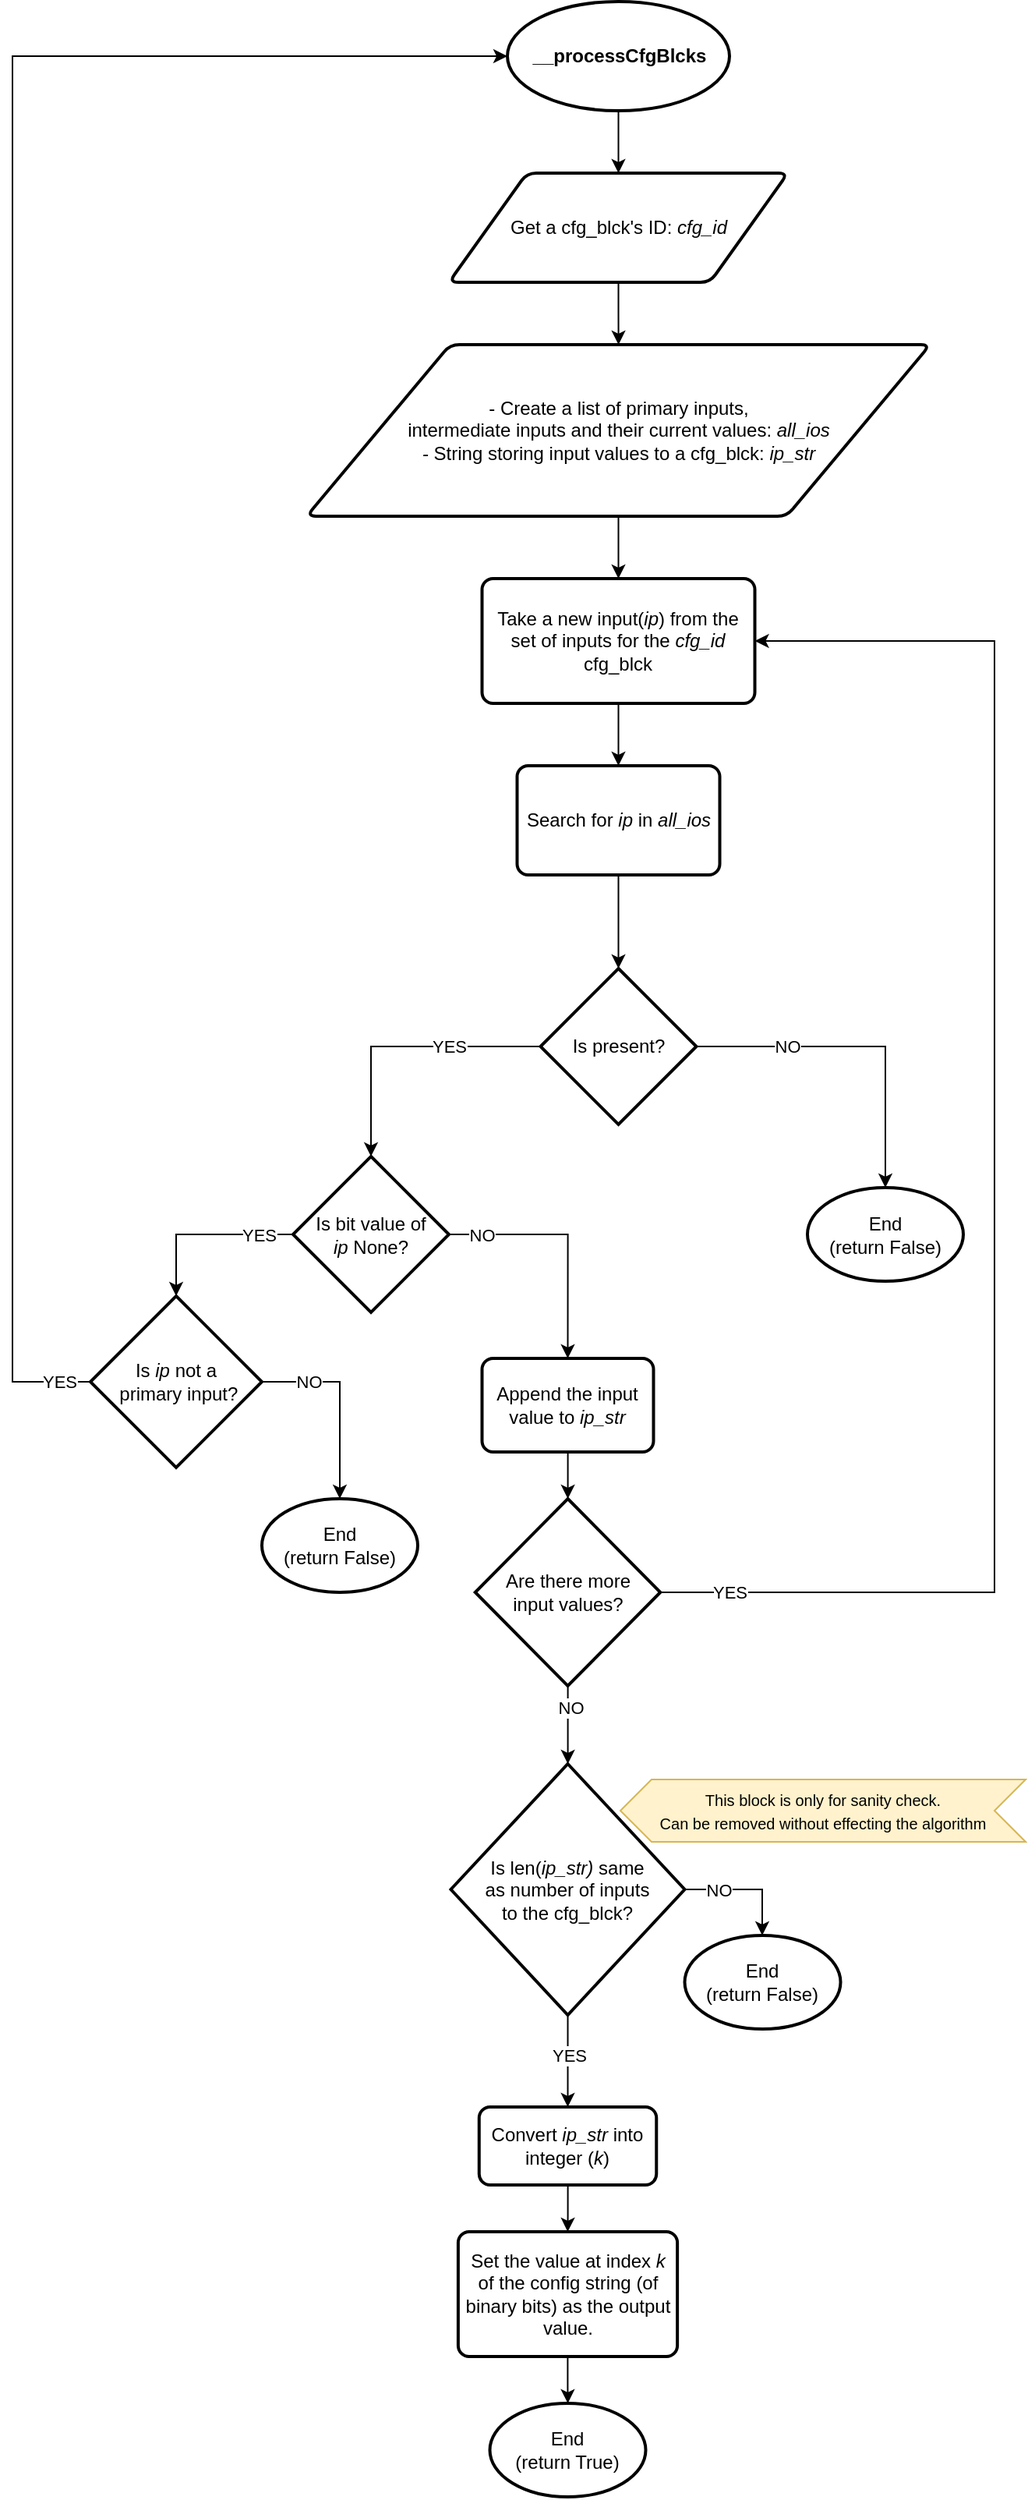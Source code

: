 <mxfile version="14.3.2" type="device"><diagram id="PqffA4sHs39sy18zd0r5" name="Page-1"><mxGraphModel dx="1134" dy="1898" grid="1" gridSize="10" guides="1" tooltips="1" connect="1" arrows="1" fold="1" page="1" pageScale="1" pageWidth="1654" pageHeight="1169" math="0" shadow="0"><root><mxCell id="0"/><mxCell id="1" parent="0"/><mxCell id="EL5KBVJsYDFG2hEvHR7j-25" value="" style="edgeStyle=orthogonalEdgeStyle;rounded=0;orthogonalLoop=1;jettySize=auto;html=1;" edge="1" parent="1" source="EL5KBVJsYDFG2hEvHR7j-1" target="EL5KBVJsYDFG2hEvHR7j-21"><mxGeometry relative="1" as="geometry"/></mxCell><mxCell id="EL5KBVJsYDFG2hEvHR7j-1" value="&lt;b&gt;__processCfgBlcks&lt;/b&gt;" style="strokeWidth=2;html=1;shape=mxgraph.flowchart.start_1;whiteSpace=wrap;" vertex="1" parent="1"><mxGeometry x="447.5" y="-100" width="142.5" height="70" as="geometry"/></mxCell><mxCell id="EL5KBVJsYDFG2hEvHR7j-28" value="" style="edgeStyle=orthogonalEdgeStyle;rounded=0;orthogonalLoop=1;jettySize=auto;html=1;" edge="1" parent="1" source="EL5KBVJsYDFG2hEvHR7j-3" target="EL5KBVJsYDFG2hEvHR7j-6"><mxGeometry relative="1" as="geometry"/></mxCell><mxCell id="EL5KBVJsYDFG2hEvHR7j-3" value="Take a new input(&lt;i&gt;ip&lt;/i&gt;) from the set of inputs for the &lt;i&gt;cfg_id &lt;/i&gt;cfg_blck" style="rounded=1;whiteSpace=wrap;html=1;absoluteArcSize=1;arcSize=14;strokeWidth=2;" vertex="1" parent="1"><mxGeometry x="431.25" y="270" width="175" height="80" as="geometry"/></mxCell><mxCell id="EL5KBVJsYDFG2hEvHR7j-29" value="" style="edgeStyle=orthogonalEdgeStyle;rounded=0;orthogonalLoop=1;jettySize=auto;html=1;" edge="1" parent="1" source="EL5KBVJsYDFG2hEvHR7j-6" target="EL5KBVJsYDFG2hEvHR7j-7"><mxGeometry relative="1" as="geometry"/></mxCell><mxCell id="EL5KBVJsYDFG2hEvHR7j-6" value="Search for &lt;i&gt;ip&lt;/i&gt;&amp;nbsp;in &lt;i&gt;all_ios&lt;/i&gt;" style="rounded=1;whiteSpace=wrap;html=1;absoluteArcSize=1;arcSize=14;strokeWidth=2;" vertex="1" parent="1"><mxGeometry x="453.75" y="390" width="130" height="70" as="geometry"/></mxCell><mxCell id="EL5KBVJsYDFG2hEvHR7j-12" style="edgeStyle=orthogonalEdgeStyle;rounded=0;orthogonalLoop=1;jettySize=auto;html=1;entryX=0.5;entryY=0;entryDx=0;entryDy=0;entryPerimeter=0;" edge="1" parent="1" source="EL5KBVJsYDFG2hEvHR7j-7" target="EL5KBVJsYDFG2hEvHR7j-31"><mxGeometry relative="1" as="geometry"/></mxCell><mxCell id="EL5KBVJsYDFG2hEvHR7j-13" value="YES" style="edgeLabel;html=1;align=center;verticalAlign=middle;resizable=0;points=[];" vertex="1" connectable="0" parent="EL5KBVJsYDFG2hEvHR7j-12"><mxGeometry x="-0.317" y="-2" relative="1" as="geometry"><mxPoint x="2.43" y="2" as="offset"/></mxGeometry></mxCell><mxCell id="EL5KBVJsYDFG2hEvHR7j-17" style="edgeStyle=orthogonalEdgeStyle;rounded=0;orthogonalLoop=1;jettySize=auto;html=1;entryX=0.5;entryY=0;entryDx=0;entryDy=0;entryPerimeter=0;" edge="1" parent="1" source="EL5KBVJsYDFG2hEvHR7j-7" target="EL5KBVJsYDFG2hEvHR7j-42"><mxGeometry relative="1" as="geometry"><mxPoint x="750" y="560" as="targetPoint"/></mxGeometry></mxCell><mxCell id="EL5KBVJsYDFG2hEvHR7j-18" value="NO" style="edgeLabel;html=1;align=center;verticalAlign=middle;resizable=0;points=[];" vertex="1" connectable="0" parent="EL5KBVJsYDFG2hEvHR7j-17"><mxGeometry x="-0.349" y="-1" relative="1" as="geometry"><mxPoint x="-10.66" y="-1" as="offset"/></mxGeometry></mxCell><mxCell id="EL5KBVJsYDFG2hEvHR7j-7" value="Is present?" style="strokeWidth=2;html=1;shape=mxgraph.flowchart.decision;whiteSpace=wrap;" vertex="1" parent="1"><mxGeometry x="468.75" y="520" width="100" height="100" as="geometry"/></mxCell><mxCell id="EL5KBVJsYDFG2hEvHR7j-27" value="" style="edgeStyle=orthogonalEdgeStyle;rounded=0;orthogonalLoop=1;jettySize=auto;html=1;" edge="1" parent="1" source="EL5KBVJsYDFG2hEvHR7j-9" target="EL5KBVJsYDFG2hEvHR7j-3"><mxGeometry relative="1" as="geometry"/></mxCell><mxCell id="EL5KBVJsYDFG2hEvHR7j-9" value="&lt;span&gt;- Create a list of primary inputs,&lt;br&gt;intermediate inputs and their current values:&amp;nbsp;&lt;/span&gt;&lt;i&gt;all_ios&lt;br&gt;- &lt;/i&gt;String storing input values to a cfg_blck: &lt;i&gt;ip_str&lt;/i&gt;" style="shape=parallelogram;html=1;strokeWidth=2;perimeter=parallelogramPerimeter;whiteSpace=wrap;rounded=1;arcSize=12;size=0.23;align=center;" vertex="1" parent="1"><mxGeometry x="318.75" y="120" width="400" height="110" as="geometry"/></mxCell><mxCell id="EL5KBVJsYDFG2hEvHR7j-45" value="" style="edgeStyle=orthogonalEdgeStyle;rounded=0;orthogonalLoop=1;jettySize=auto;html=1;" edge="1" parent="1" source="EL5KBVJsYDFG2hEvHR7j-10" target="EL5KBVJsYDFG2hEvHR7j-44"><mxGeometry relative="1" as="geometry"/></mxCell><mxCell id="EL5KBVJsYDFG2hEvHR7j-10" value="Append the input value to &lt;i&gt;ip_str&lt;/i&gt;" style="rounded=1;whiteSpace=wrap;html=1;absoluteArcSize=1;arcSize=14;strokeWidth=2;" vertex="1" parent="1"><mxGeometry x="431.25" y="770" width="110" height="60" as="geometry"/></mxCell><mxCell id="EL5KBVJsYDFG2hEvHR7j-38" style="edgeStyle=orthogonalEdgeStyle;rounded=0;orthogonalLoop=1;jettySize=auto;html=1;entryX=0.5;entryY=0;entryDx=0;entryDy=0;entryPerimeter=0;" edge="1" parent="1" source="EL5KBVJsYDFG2hEvHR7j-14" target="EL5KBVJsYDFG2hEvHR7j-15"><mxGeometry relative="1" as="geometry"><Array as="points"><mxPoint x="340" y="785"/><mxPoint x="340" y="860"/></Array></mxGeometry></mxCell><mxCell id="EL5KBVJsYDFG2hEvHR7j-39" value="NO" style="edgeLabel;html=1;align=center;verticalAlign=middle;resizable=0;points=[];" vertex="1" connectable="0" parent="EL5KBVJsYDFG2hEvHR7j-38"><mxGeometry x="-0.259" y="-1" relative="1" as="geometry"><mxPoint x="-17.13" y="-0.94" as="offset"/></mxGeometry></mxCell><mxCell id="EL5KBVJsYDFG2hEvHR7j-40" style="edgeStyle=orthogonalEdgeStyle;rounded=0;orthogonalLoop=1;jettySize=auto;html=1;entryX=0;entryY=0.5;entryDx=0;entryDy=0;entryPerimeter=0;exitX=0;exitY=0.5;exitDx=0;exitDy=0;exitPerimeter=0;" edge="1" parent="1" source="EL5KBVJsYDFG2hEvHR7j-14" target="EL5KBVJsYDFG2hEvHR7j-1"><mxGeometry relative="1" as="geometry"><Array as="points"><mxPoint x="130" y="785"/><mxPoint x="130" y="-65"/></Array></mxGeometry></mxCell><mxCell id="EL5KBVJsYDFG2hEvHR7j-41" value="YES" style="edgeLabel;html=1;align=center;verticalAlign=middle;resizable=0;points=[];" vertex="1" connectable="0" parent="EL5KBVJsYDFG2hEvHR7j-40"><mxGeometry x="-0.938" y="2" relative="1" as="geometry"><mxPoint x="17.65" y="-1.96" as="offset"/></mxGeometry></mxCell><mxCell id="EL5KBVJsYDFG2hEvHR7j-14" value="Is &lt;i&gt;ip&lt;/i&gt;&amp;nbsp;not a&lt;br&gt;&amp;nbsp;primary input?" style="strokeWidth=2;html=1;shape=mxgraph.flowchart.decision;whiteSpace=wrap;" vertex="1" parent="1"><mxGeometry x="180" y="730" width="110" height="110" as="geometry"/></mxCell><mxCell id="EL5KBVJsYDFG2hEvHR7j-15" value="End&lt;br&gt;(return False)" style="strokeWidth=2;html=1;shape=mxgraph.flowchart.start_1;whiteSpace=wrap;" vertex="1" parent="1"><mxGeometry x="290" y="860" width="100" height="60" as="geometry"/></mxCell><mxCell id="EL5KBVJsYDFG2hEvHR7j-26" value="" style="edgeStyle=orthogonalEdgeStyle;rounded=0;orthogonalLoop=1;jettySize=auto;html=1;" edge="1" parent="1" source="EL5KBVJsYDFG2hEvHR7j-21" target="EL5KBVJsYDFG2hEvHR7j-9"><mxGeometry relative="1" as="geometry"/></mxCell><mxCell id="EL5KBVJsYDFG2hEvHR7j-21" value="Get a cfg_blck's ID: &lt;i&gt;cfg_id&lt;/i&gt;" style="shape=parallelogram;html=1;strokeWidth=2;perimeter=parallelogramPerimeter;whiteSpace=wrap;rounded=1;arcSize=12;size=0.23;" vertex="1" parent="1"><mxGeometry x="410" y="10" width="217.5" height="70" as="geometry"/></mxCell><mxCell id="EL5KBVJsYDFG2hEvHR7j-33" style="edgeStyle=orthogonalEdgeStyle;rounded=0;orthogonalLoop=1;jettySize=auto;html=1;exitX=0;exitY=0.5;exitDx=0;exitDy=0;exitPerimeter=0;entryX=0.5;entryY=0;entryDx=0;entryDy=0;entryPerimeter=0;" edge="1" parent="1" source="EL5KBVJsYDFG2hEvHR7j-31" target="EL5KBVJsYDFG2hEvHR7j-14"><mxGeometry relative="1" as="geometry"><mxPoint x="230" y="740" as="targetPoint"/><Array as="points"><mxPoint x="235" y="690"/></Array></mxGeometry></mxCell><mxCell id="EL5KBVJsYDFG2hEvHR7j-34" value="YES" style="edgeLabel;html=1;align=center;verticalAlign=middle;resizable=0;points=[];" vertex="1" connectable="0" parent="EL5KBVJsYDFG2hEvHR7j-33"><mxGeometry x="-0.301" y="-1" relative="1" as="geometry"><mxPoint x="17.65" y="1.02" as="offset"/></mxGeometry></mxCell><mxCell id="EL5KBVJsYDFG2hEvHR7j-35" style="edgeStyle=orthogonalEdgeStyle;rounded=0;orthogonalLoop=1;jettySize=auto;html=1;entryX=0.5;entryY=0;entryDx=0;entryDy=0;" edge="1" parent="1" source="EL5KBVJsYDFG2hEvHR7j-31" target="EL5KBVJsYDFG2hEvHR7j-10"><mxGeometry relative="1" as="geometry"><mxPoint x="500" y="690" as="targetPoint"/><Array as="points"><mxPoint x="486" y="690"/></Array></mxGeometry></mxCell><mxCell id="EL5KBVJsYDFG2hEvHR7j-36" value="NO" style="edgeLabel;html=1;align=center;verticalAlign=middle;resizable=0;points=[];" vertex="1" connectable="0" parent="EL5KBVJsYDFG2hEvHR7j-35"><mxGeometry x="-0.1" y="-2" relative="1" as="geometry"><mxPoint x="-49.34" y="-1.97" as="offset"/></mxGeometry></mxCell><mxCell id="EL5KBVJsYDFG2hEvHR7j-31" value="Is bit value of &lt;i&gt;ip&lt;/i&gt;&amp;nbsp;None?" style="strokeWidth=2;html=1;shape=mxgraph.flowchart.decision;whiteSpace=wrap;" vertex="1" parent="1"><mxGeometry x="310" y="640.5" width="100" height="100" as="geometry"/></mxCell><mxCell id="EL5KBVJsYDFG2hEvHR7j-42" value="End&lt;br&gt;(return False)" style="strokeWidth=2;html=1;shape=mxgraph.flowchart.start_1;whiteSpace=wrap;" vertex="1" parent="1"><mxGeometry x="640" y="660.5" width="100" height="60" as="geometry"/></mxCell><mxCell id="EL5KBVJsYDFG2hEvHR7j-53" value="" style="edgeStyle=orthogonalEdgeStyle;rounded=0;orthogonalLoop=1;jettySize=auto;html=1;entryX=0.5;entryY=0;entryDx=0;entryDy=0;" edge="1" parent="1" source="EL5KBVJsYDFG2hEvHR7j-43" target="EL5KBVJsYDFG2hEvHR7j-58"><mxGeometry relative="1" as="geometry"><mxPoint x="486.26" y="1270" as="targetPoint"/></mxGeometry></mxCell><mxCell id="EL5KBVJsYDFG2hEvHR7j-54" value="YES" style="edgeLabel;html=1;align=center;verticalAlign=middle;resizable=0;points=[];" vertex="1" connectable="0" parent="EL5KBVJsYDFG2hEvHR7j-53"><mxGeometry x="-0.137" relative="1" as="geometry"><mxPoint as="offset"/></mxGeometry></mxCell><mxCell id="EL5KBVJsYDFG2hEvHR7j-56" style="edgeStyle=orthogonalEdgeStyle;rounded=0;orthogonalLoop=1;jettySize=auto;html=1;" edge="1" parent="1" source="EL5KBVJsYDFG2hEvHR7j-43" target="EL5KBVJsYDFG2hEvHR7j-55"><mxGeometry relative="1" as="geometry"><Array as="points"><mxPoint x="611" y="1111"/></Array></mxGeometry></mxCell><mxCell id="EL5KBVJsYDFG2hEvHR7j-57" value="NO" style="edgeLabel;html=1;align=center;verticalAlign=middle;resizable=0;points=[];" vertex="1" connectable="0" parent="EL5KBVJsYDFG2hEvHR7j-56"><mxGeometry x="-0.452" relative="1" as="geometry"><mxPoint as="offset"/></mxGeometry></mxCell><mxCell id="EL5KBVJsYDFG2hEvHR7j-43" value="Is len(&lt;i&gt;ip_str) &lt;/i&gt;same &lt;br&gt;as number of inputs &lt;br&gt;to the cfg_blck?" style="strokeWidth=2;html=1;shape=mxgraph.flowchart.decision;whiteSpace=wrap;" vertex="1" parent="1"><mxGeometry x="411.26" y="1030" width="150" height="161" as="geometry"/></mxCell><mxCell id="EL5KBVJsYDFG2hEvHR7j-46" style="edgeStyle=orthogonalEdgeStyle;rounded=0;orthogonalLoop=1;jettySize=auto;html=1;entryX=1;entryY=0.5;entryDx=0;entryDy=0;" edge="1" parent="1" source="EL5KBVJsYDFG2hEvHR7j-44" target="EL5KBVJsYDFG2hEvHR7j-3"><mxGeometry relative="1" as="geometry"><Array as="points"><mxPoint x="760" y="920"/><mxPoint x="760" y="310"/></Array></mxGeometry></mxCell><mxCell id="EL5KBVJsYDFG2hEvHR7j-47" value="YES" style="edgeLabel;html=1;align=center;verticalAlign=middle;resizable=0;points=[];" vertex="1" connectable="0" parent="EL5KBVJsYDFG2hEvHR7j-46"><mxGeometry x="-0.884" y="-2" relative="1" as="geometry"><mxPoint x="-12.63" y="-2" as="offset"/></mxGeometry></mxCell><mxCell id="EL5KBVJsYDFG2hEvHR7j-48" value="" style="edgeStyle=orthogonalEdgeStyle;rounded=0;orthogonalLoop=1;jettySize=auto;html=1;" edge="1" parent="1" source="EL5KBVJsYDFG2hEvHR7j-44" target="EL5KBVJsYDFG2hEvHR7j-43"><mxGeometry relative="1" as="geometry"/></mxCell><mxCell id="EL5KBVJsYDFG2hEvHR7j-49" value="NO" style="edgeLabel;html=1;align=center;verticalAlign=middle;resizable=0;points=[];" vertex="1" connectable="0" parent="EL5KBVJsYDFG2hEvHR7j-48"><mxGeometry x="-0.44" y="1" relative="1" as="geometry"><mxPoint as="offset"/></mxGeometry></mxCell><mxCell id="EL5KBVJsYDFG2hEvHR7j-44" value="Are there more&lt;br&gt;input values?" style="strokeWidth=2;html=1;shape=mxgraph.flowchart.decision;whiteSpace=wrap;" vertex="1" parent="1"><mxGeometry x="426.88" y="860" width="118.75" height="120" as="geometry"/></mxCell><mxCell id="EL5KBVJsYDFG2hEvHR7j-51" value="&lt;span style=&quot;font-size: 10px&quot;&gt;This block is only for sanity check.&lt;/span&gt;&lt;br style=&quot;font-size: 10px&quot;&gt;&lt;span style=&quot;font-size: 10px&quot;&gt;Can be removed without effecting the algorithm&lt;/span&gt;" style="shape=step;perimeter=stepPerimeter;whiteSpace=wrap;html=1;fixedSize=1;size=20;flipV=1;flipH=1;fillColor=#fff2cc;strokeColor=#d6b656;" vertex="1" parent="1"><mxGeometry x="520" y="1040" width="260" height="40" as="geometry"/></mxCell><mxCell id="EL5KBVJsYDFG2hEvHR7j-55" value="End&lt;br&gt;(return False)" style="strokeWidth=2;html=1;shape=mxgraph.flowchart.start_1;whiteSpace=wrap;" vertex="1" parent="1"><mxGeometry x="561.26" y="1140" width="100" height="60" as="geometry"/></mxCell><mxCell id="EL5KBVJsYDFG2hEvHR7j-61" value="" style="edgeStyle=orthogonalEdgeStyle;rounded=0;orthogonalLoop=1;jettySize=auto;html=1;" edge="1" parent="1" source="EL5KBVJsYDFG2hEvHR7j-58" target="EL5KBVJsYDFG2hEvHR7j-59"><mxGeometry relative="1" as="geometry"/></mxCell><mxCell id="EL5KBVJsYDFG2hEvHR7j-58" value="Convert &lt;i&gt;ip_str&lt;/i&gt;&amp;nbsp;into integer (&lt;i&gt;k&lt;/i&gt;)" style="rounded=1;whiteSpace=wrap;html=1;absoluteArcSize=1;arcSize=14;strokeWidth=2;" vertex="1" parent="1"><mxGeometry x="429.38" y="1250" width="113.75" height="50" as="geometry"/></mxCell><mxCell id="EL5KBVJsYDFG2hEvHR7j-62" value="" style="edgeStyle=orthogonalEdgeStyle;rounded=0;orthogonalLoop=1;jettySize=auto;html=1;" edge="1" parent="1" source="EL5KBVJsYDFG2hEvHR7j-59" target="EL5KBVJsYDFG2hEvHR7j-60"><mxGeometry relative="1" as="geometry"/></mxCell><mxCell id="EL5KBVJsYDFG2hEvHR7j-59" value="Set the value at index &lt;i&gt;k&lt;br&gt;&lt;/i&gt;of the config string (of&lt;br&gt;binary bits) as the output value." style="rounded=1;whiteSpace=wrap;html=1;absoluteArcSize=1;arcSize=14;strokeWidth=2;" vertex="1" parent="1"><mxGeometry x="415.94" y="1330" width="140.62" height="80" as="geometry"/></mxCell><mxCell id="EL5KBVJsYDFG2hEvHR7j-60" value="End&lt;br&gt;(return True)" style="strokeWidth=2;html=1;shape=mxgraph.flowchart.start_1;whiteSpace=wrap;" vertex="1" parent="1"><mxGeometry x="436.25" y="1440" width="100" height="60" as="geometry"/></mxCell></root></mxGraphModel></diagram></mxfile>